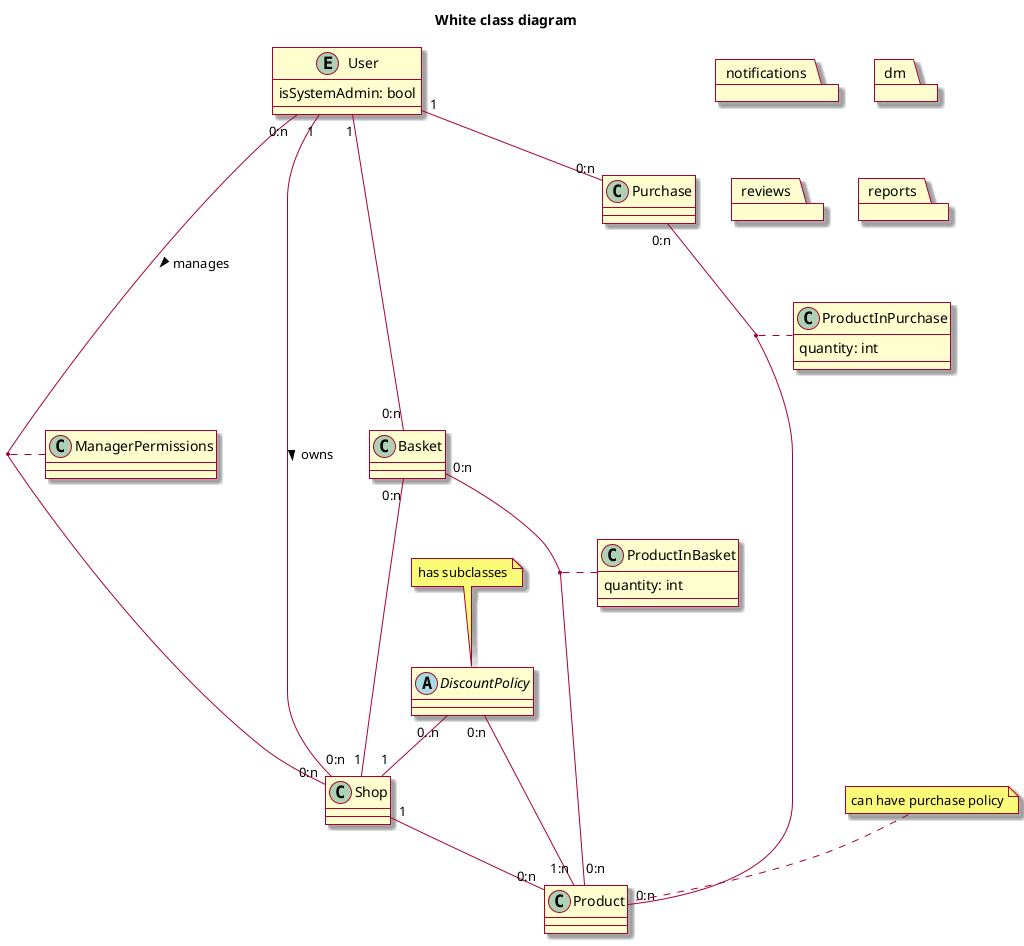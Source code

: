 @startuml

skin rose
title White class diagram

allow_mixing
entity User {
    isSystemAdmin: bool
}
package notifications
package dm
package reviews
package reports


class ProductInPurchase {
  quantity: int
}

class ProductInBasket {
  quantity: int
}

abstract class DiscountPolicy
note top of DiscountPolicy
has subclasses
end note


User "1" ---- "0:n" Shop: owns >
User "0:n" --d-- "0:n" Shop: manages >
(User, Shop) ..l.. ManagerPermissions
Shop "1" -- "0:n" Product
User "1" -- "0:n" Basket
Basket "0:n" -- "0:n" Product
(Basket, Product) .. ProductInBasket
Basket "0:n" ---- "1" Shop
Purchase "0:n" -- "0:n" Product
(Purchase, Product) .. ProductInPurchase
User "1" -- "0:n" Purchase
DiscountPolicy "0:n" -- "1:n" Product
DiscountPolicy "0..n" -- "1" Shop

note top of Product
can have purchase policy
end note

@enduml